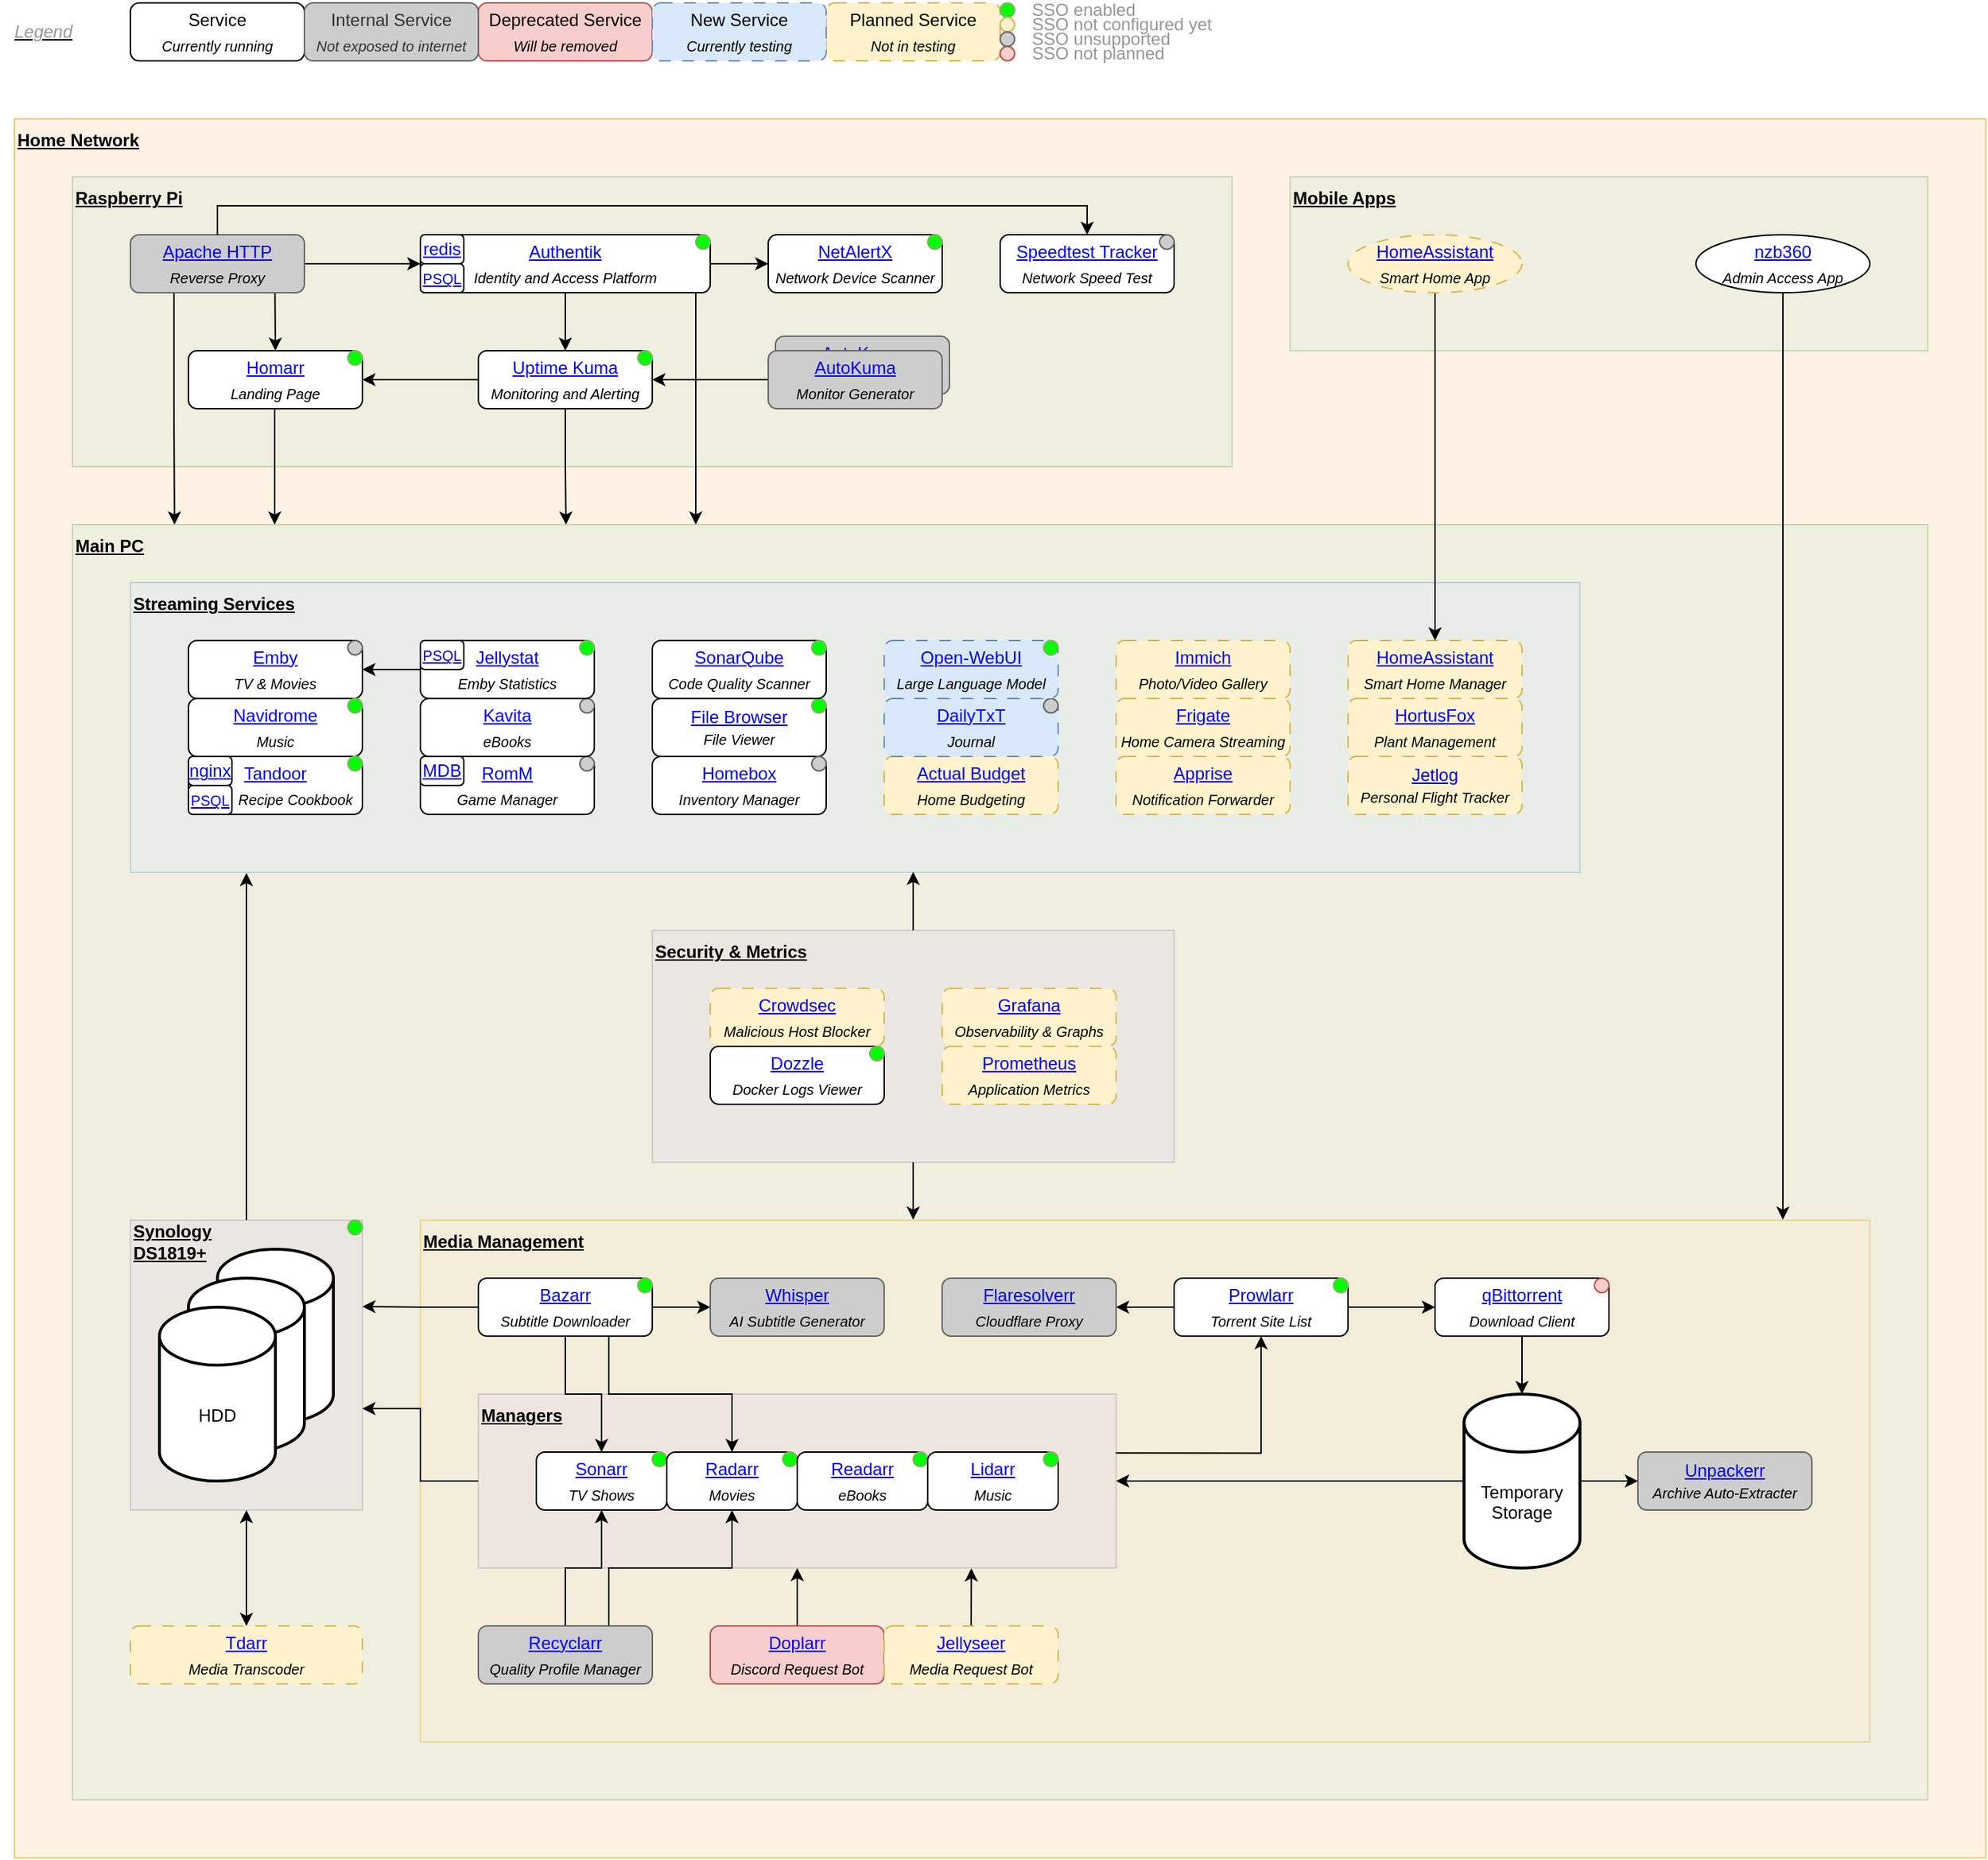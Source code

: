 <mxfile version="24.7.5">
  <diagram name="Page-1" id="pc7IyndSCSYQQamvQ25E">
    <mxGraphModel dx="1687" dy="878" grid="1" gridSize="10" guides="1" tooltips="1" connect="1" arrows="1" fold="1" page="1" pageScale="1" pageWidth="1169" pageHeight="827" math="0" shadow="0">
      <root>
        <mxCell id="0" />
        <mxCell id="1" parent="0" />
        <mxCell id="ByP5D_G1rsHgrG0Wdw6j-28" value="" style="rounded=0;whiteSpace=wrap;html=1;fillColor=#ffe6cc;strokeColor=#d79b00;opacity=50;" parent="1" vertex="1">
          <mxGeometry x="40" y="120" width="1360" height="1200" as="geometry" />
        </mxCell>
        <mxCell id="6X1RMtc413aK-zR1KFE_-30" value="" style="rounded=0;whiteSpace=wrap;html=1;fillColor=#d5e8d4;strokeColor=#82b366;opacity=40;" parent="1" vertex="1">
          <mxGeometry x="80" y="400" width="1280" height="880" as="geometry" />
        </mxCell>
        <mxCell id="nFLrENYFJLQG_o7xyKyQ-1" value="" style="rounded=0;whiteSpace=wrap;html=1;fillColor=#dae8fc;strokeColor=#6c8ebf;fillStyle=auto;gradientColor=none;opacity=30;glass=0;" parent="1" vertex="1">
          <mxGeometry x="120" y="440" width="1000" height="200" as="geometry" />
        </mxCell>
        <mxCell id="6X1RMtc413aK-zR1KFE_-32" value="" style="rounded=0;whiteSpace=wrap;html=1;fillColor=#ffe6cc;strokeColor=#d79b00;opacity=30;" parent="1" vertex="1">
          <mxGeometry x="320" y="880" width="1000" height="360" as="geometry" />
        </mxCell>
        <mxCell id="dgM-4BmzPYSXpo5_9bCQ-5" value="" style="rounded=0;whiteSpace=wrap;html=1;opacity=40;fillColor=#d5e8d4;strokeColor=#82b366;" parent="1" vertex="1">
          <mxGeometry x="920" y="160" width="440" height="120" as="geometry" />
        </mxCell>
        <mxCell id="ByP5D_G1rsHgrG0Wdw6j-15" value="" style="rounded=0;whiteSpace=wrap;html=1;opacity=40;fillColor=#d5e8d4;strokeColor=#82b366;" parent="1" vertex="1">
          <mxGeometry x="80" y="160" width="800" height="200" as="geometry" />
        </mxCell>
        <mxCell id="Tl25KXTgNwVIgyIWhWGG-37" style="edgeStyle=orthogonalEdgeStyle;rounded=0;orthogonalLoop=1;jettySize=auto;html=1;exitX=0.999;exitY=0.339;exitDx=0;exitDy=0;entryX=0.5;entryY=1;entryDx=0;entryDy=0;exitPerimeter=0;" parent="1" source="oyaQrTRKLkGkAWCvTF3D-5" target="nFLrENYFJLQG_o7xyKyQ-12" edge="1">
          <mxGeometry relative="1" as="geometry">
            <Array as="points">
              <mxPoint x="900" y="1041" />
            </Array>
          </mxGeometry>
        </mxCell>
        <mxCell id="Tl25KXTgNwVIgyIWhWGG-45" style="edgeStyle=orthogonalEdgeStyle;rounded=0;orthogonalLoop=1;jettySize=auto;html=1;exitX=0;exitY=0.5;exitDx=0;exitDy=0;entryX=1;entryY=0.65;entryDx=0;entryDy=0;entryPerimeter=0;" parent="1" source="oyaQrTRKLkGkAWCvTF3D-5" target="oyaQrTRKLkGkAWCvTF3D-21" edge="1">
          <mxGeometry relative="1" as="geometry" />
        </mxCell>
        <mxCell id="oyaQrTRKLkGkAWCvTF3D-5" value="" style="rounded=0;whiteSpace=wrap;html=1;fillColor=#e1d5e7;strokeColor=#9673a6;opacity=30;" parent="1" vertex="1">
          <mxGeometry x="360" y="1000" width="440" height="120" as="geometry" />
        </mxCell>
        <mxCell id="nFLrENYFJLQG_o7xyKyQ-4" value="&lt;u&gt;&lt;b&gt;Streaming Services&lt;/b&gt;&lt;/u&gt;" style="text;html=1;strokeColor=none;fillColor=none;align=left;verticalAlign=middle;whiteSpace=wrap;rounded=0;" parent="1" vertex="1">
          <mxGeometry x="120" y="440" width="120" height="30" as="geometry" />
        </mxCell>
        <mxCell id="Tl25KXTgNwVIgyIWhWGG-32" style="edgeStyle=orthogonalEdgeStyle;rounded=0;orthogonalLoop=1;jettySize=auto;html=1;exitX=1;exitY=0.5;exitDx=0;exitDy=0;entryX=0;entryY=0.5;entryDx=0;entryDy=0;" parent="1" source="nFLrENYFJLQG_o7xyKyQ-11" target="nFLrENYFJLQG_o7xyKyQ-13" edge="1">
          <mxGeometry relative="1" as="geometry" />
        </mxCell>
        <mxCell id="Tl25KXTgNwVIgyIWhWGG-33" style="edgeStyle=orthogonalEdgeStyle;rounded=0;orthogonalLoop=1;jettySize=auto;html=1;exitX=0.75;exitY=1;exitDx=0;exitDy=0;" parent="1" source="nFLrENYFJLQG_o7xyKyQ-11" target="nFLrENYFJLQG_o7xyKyQ-8" edge="1">
          <mxGeometry relative="1" as="geometry" />
        </mxCell>
        <mxCell id="Tl25KXTgNwVIgyIWhWGG-34" style="edgeStyle=orthogonalEdgeStyle;rounded=0;orthogonalLoop=1;jettySize=auto;html=1;exitX=0.5;exitY=1;exitDx=0;exitDy=0;entryX=0.5;entryY=0;entryDx=0;entryDy=0;" parent="1" source="nFLrENYFJLQG_o7xyKyQ-11" target="nFLrENYFJLQG_o7xyKyQ-7" edge="1">
          <mxGeometry relative="1" as="geometry" />
        </mxCell>
        <mxCell id="oyaQrTRKLkGkAWCvTF3D-35" style="edgeStyle=orthogonalEdgeStyle;rounded=0;orthogonalLoop=1;jettySize=auto;html=1;exitX=0;exitY=0.5;exitDx=0;exitDy=0;entryX=1;entryY=0.5;entryDx=0;entryDy=0;" parent="1" source="nFLrENYFJLQG_o7xyKyQ-12" target="oyaQrTRKLkGkAWCvTF3D-34" edge="1">
          <mxGeometry relative="1" as="geometry" />
        </mxCell>
        <mxCell id="nFLrENYFJLQG_o7xyKyQ-13" value="&lt;a href=&quot;https://github.com/ahmetoner/whisper-asr-webservice&quot;&gt;Whisper&lt;/a&gt;&lt;br&gt;&lt;i&gt;&lt;sub&gt;AI Subtitle Generator&lt;/sub&gt;&lt;/i&gt;" style="rounded=1;whiteSpace=wrap;html=1;fillColor=#cdcdcd;strokeColor=#666666;" parent="1" vertex="1">
          <mxGeometry x="520" y="920" width="120" height="40" as="geometry" />
        </mxCell>
        <mxCell id="6X1RMtc413aK-zR1KFE_-15" value="" style="endArrow=classic;html=1;rounded=0;exitX=1;exitY=0.5;exitDx=0;exitDy=0;entryX=0;entryY=0.5;entryDx=0;entryDy=0;" parent="1" source="nFLrENYFJLQG_o7xyKyQ-12" target="nFLrENYFJLQG_o7xyKyQ-14" edge="1">
          <mxGeometry width="50" height="50" relative="1" as="geometry">
            <mxPoint x="850" y="1070" as="sourcePoint" />
            <mxPoint x="840" y="940" as="targetPoint" />
          </mxGeometry>
        </mxCell>
        <mxCell id="6X1RMtc413aK-zR1KFE_-31" value="Main PC" style="text;html=1;strokeColor=none;fillColor=none;align=left;verticalAlign=middle;whiteSpace=wrap;rounded=0;fontStyle=5" parent="1" vertex="1">
          <mxGeometry x="80" y="400" width="60" height="30" as="geometry" />
        </mxCell>
        <mxCell id="6X1RMtc413aK-zR1KFE_-33" value="Media Management" style="text;html=1;strokeColor=none;fillColor=none;align=left;verticalAlign=middle;whiteSpace=wrap;rounded=0;fontStyle=5" parent="1" vertex="1">
          <mxGeometry x="320" y="880" width="130" height="30" as="geometry" />
        </mxCell>
        <mxCell id="oyaQrTRKLkGkAWCvTF3D-2" value="" style="endArrow=classic;html=1;rounded=0;exitX=0.5;exitY=1;exitDx=0;exitDy=0;entryX=0.5;entryY=0;entryDx=0;entryDy=0;entryPerimeter=0;" parent="1" source="nFLrENYFJLQG_o7xyKyQ-14" target="yPYZG5OUBgQut-3pFmvg-13" edge="1">
          <mxGeometry width="50" height="50" relative="1" as="geometry">
            <mxPoint x="900" y="1290" as="sourcePoint" />
            <mxPoint x="1037.5" y="1000" as="targetPoint" />
          </mxGeometry>
        </mxCell>
        <mxCell id="oyaQrTRKLkGkAWCvTF3D-34" value="&lt;a href=&quot;https://github.com/aeonlucid/flaresolverr&quot;&gt;Flaresolverr&lt;/a&gt;&lt;br&gt;&lt;i&gt;&lt;sub&gt;Cloudflare Proxy&lt;/sub&gt;&lt;/i&gt;" style="rounded=1;whiteSpace=wrap;html=1;fillColor=#cdcdcd;strokeColor=#666666;" parent="1" vertex="1">
          <mxGeometry x="680" y="920" width="120" height="40" as="geometry" />
        </mxCell>
        <mxCell id="ByP5D_G1rsHgrG0Wdw6j-4" value="&lt;a href=&quot;https://play.google.com/store/apps/details?id=com.kevinforeman.nzb360&quot;&gt;nzb360&lt;/a&gt;&lt;br&gt;&lt;i&gt;&lt;sub&gt;Admin Access App&lt;/sub&gt;&lt;/i&gt;" style="ellipse;whiteSpace=wrap;html=1;" parent="1" vertex="1">
          <mxGeometry x="1200" y="200" width="120" height="40" as="geometry" />
        </mxCell>
        <mxCell id="ByP5D_G1rsHgrG0Wdw6j-7" value="&lt;a href=&quot;https://github.com/home-assistant&quot;&gt;HomeAssistant&lt;/a&gt;&lt;br&gt;&lt;i&gt;&lt;sub&gt;Smart Home Manager&lt;/sub&gt;&lt;/i&gt;" style="rounded=1;whiteSpace=wrap;html=1;dashed=1;dashPattern=8 8;fillColor=#fff2cc;strokeColor=#d6b656;" parent="1" vertex="1">
          <mxGeometry x="960" y="480" width="120" height="40" as="geometry" />
        </mxCell>
        <mxCell id="ByP5D_G1rsHgrG0Wdw6j-16" value="Raspberry Pi" style="text;html=1;strokeColor=none;fillColor=none;align=left;verticalAlign=middle;whiteSpace=wrap;rounded=0;fontStyle=5" parent="1" vertex="1">
          <mxGeometry x="80" y="160" width="90" height="30" as="geometry" />
        </mxCell>
        <mxCell id="m3TOI7ntmCoXaSSpGHYj-6" style="edgeStyle=orthogonalEdgeStyle;rounded=0;orthogonalLoop=1;jettySize=auto;html=1;exitX=1;exitY=0.5;exitDx=0;exitDy=0;entryX=0;entryY=0.5;entryDx=0;entryDy=0;" parent="1" source="ByP5D_G1rsHgrG0Wdw6j-18" target="E4U7jJgjo-yncmPXJe4U-10" edge="1">
          <mxGeometry relative="1" as="geometry" />
        </mxCell>
        <mxCell id="m3TOI7ntmCoXaSSpGHYj-15" style="edgeStyle=orthogonalEdgeStyle;rounded=0;orthogonalLoop=1;jettySize=auto;html=1;exitX=0.831;exitY=0.975;exitDx=0;exitDy=0;entryX=0.5;entryY=0;entryDx=0;entryDy=0;exitPerimeter=0;" parent="1" source="ByP5D_G1rsHgrG0Wdw6j-18" target="MZvt10MQMLPbu3KIxgem-8" edge="1">
          <mxGeometry relative="1" as="geometry">
            <Array as="points">
              <mxPoint x="220" y="240" />
            </Array>
          </mxGeometry>
        </mxCell>
        <mxCell id="ByP5D_G1rsHgrG0Wdw6j-29" value="&lt;b&gt;&lt;u&gt;Home Network&lt;/u&gt;&lt;/b&gt;" style="text;html=1;strokeColor=none;fillColor=none;align=left;verticalAlign=middle;whiteSpace=wrap;rounded=0;" parent="1" vertex="1">
          <mxGeometry x="40" y="120" width="90" height="30" as="geometry" />
        </mxCell>
        <mxCell id="ByP5D_G1rsHgrG0Wdw6j-34" value="&lt;a href=&quot;https://github.com/imagegenius/docker-immich&quot;&gt;Immich&lt;/a&gt;&lt;br&gt;&lt;sub&gt;&lt;i&gt;Photo/Video Gallery&lt;/i&gt;&lt;/sub&gt;" style="rounded=1;whiteSpace=wrap;html=1;dashed=1;dashPattern=8 8;fillColor=#fff2cc;strokeColor=#d6b656;" parent="1" vertex="1">
          <mxGeometry x="800" y="480" width="120" height="40" as="geometry" />
        </mxCell>
        <mxCell id="Tl25KXTgNwVIgyIWhWGG-35" style="edgeStyle=orthogonalEdgeStyle;rounded=0;orthogonalLoop=1;jettySize=auto;html=1;exitX=0.5;exitY=0;exitDx=0;exitDy=0;" parent="1" source="ByP5D_G1rsHgrG0Wdw6j-36" target="nFLrENYFJLQG_o7xyKyQ-7" edge="1">
          <mxGeometry relative="1" as="geometry" />
        </mxCell>
        <mxCell id="Tl25KXTgNwVIgyIWhWGG-36" style="edgeStyle=orthogonalEdgeStyle;rounded=0;orthogonalLoop=1;jettySize=auto;html=1;exitX=0.75;exitY=0;exitDx=0;exitDy=0;entryX=0.5;entryY=1;entryDx=0;entryDy=0;" parent="1" source="ByP5D_G1rsHgrG0Wdw6j-36" target="nFLrENYFJLQG_o7xyKyQ-8" edge="1">
          <mxGeometry relative="1" as="geometry" />
        </mxCell>
        <mxCell id="ByP5D_G1rsHgrG0Wdw6j-36" value="&lt;a href=&quot;https://github.com/recyclarr/recyclarr&quot;&gt;Recyclarr&lt;/a&gt;&lt;br&gt;&lt;i&gt;&lt;sub&gt;Quality Profile Manager&lt;/sub&gt;&lt;/i&gt;" style="rounded=1;whiteSpace=wrap;html=1;fillColor=#cdcdcd;strokeColor=#666666;" parent="1" vertex="1">
          <mxGeometry x="360" y="1160" width="120" height="40" as="geometry" />
        </mxCell>
        <mxCell id="ByP5D_G1rsHgrG0Wdw6j-39" value="&lt;a href=&quot;https://github.com/Unpackerr/unpackerr&quot;&gt;Unpackerr&lt;/a&gt;&lt;br&gt;&lt;span style=&quot;font-size: 10px;&quot;&gt;&lt;i&gt;Archive Auto-Extracter&lt;/i&gt;&lt;/span&gt;" style="rounded=1;whiteSpace=wrap;html=1;fillColor=#cdcdcd;strokeColor=#666666;" parent="1" vertex="1">
          <mxGeometry x="1160" y="1040" width="120" height="40" as="geometry" />
        </mxCell>
        <mxCell id="Tl25KXTgNwVIgyIWhWGG-4" value="" style="rounded=0;whiteSpace=wrap;html=1;fillColor=#e1d5e7;strokeColor=#9673a6;opacity=30;" parent="1" vertex="1">
          <mxGeometry x="480" y="680" width="360" height="160" as="geometry" />
        </mxCell>
        <mxCell id="beeUFlDvooX-L1BY4JcO-8" value="Service&lt;br&gt;&lt;i&gt;&lt;sub&gt;Currently running&lt;/sub&gt;&lt;/i&gt;" style="rounded=1;whiteSpace=wrap;html=1;" parent="1" vertex="1">
          <mxGeometry x="120" y="40" width="120" height="40" as="geometry" />
        </mxCell>
        <mxCell id="beeUFlDvooX-L1BY4JcO-9" value="Deprecated Service&lt;br&gt;&lt;i&gt;&lt;sub&gt;Will be removed&lt;br&gt;&lt;/sub&gt;&lt;/i&gt;" style="rounded=1;whiteSpace=wrap;html=1;fillColor=#f8cecc;strokeColor=#b85450;" parent="1" vertex="1">
          <mxGeometry x="360" y="40" width="120" height="40" as="geometry" />
        </mxCell>
        <mxCell id="beeUFlDvooX-L1BY4JcO-10" value="Planned Service&lt;br&gt;&lt;i&gt;&lt;sub&gt;Not in testing&lt;/sub&gt;&lt;/i&gt;" style="rounded=1;whiteSpace=wrap;html=1;dashed=1;dashPattern=8 8;fillColor=#fff2cc;strokeColor=#d6b656;" parent="1" vertex="1">
          <mxGeometry x="600" y="40" width="120" height="40" as="geometry" />
        </mxCell>
        <mxCell id="beeUFlDvooX-L1BY4JcO-11" value="New Service&lt;br&gt;&lt;sub&gt;&lt;i&gt;Currently testing&lt;/i&gt;&lt;/sub&gt;" style="rounded=1;whiteSpace=wrap;html=1;dashed=1;dashPattern=8 8;fillColor=#dae8fc;strokeColor=#6c8ebf;" parent="1" vertex="1">
          <mxGeometry x="480" y="40" width="120" height="40" as="geometry" />
        </mxCell>
        <mxCell id="FYdWkUBb8k9048htAl1_-2" style="edgeStyle=orthogonalEdgeStyle;rounded=0;orthogonalLoop=1;jettySize=auto;html=1;entryX=1;entryY=0.5;entryDx=0;entryDy=0;" parent="1" source="Tl25KXTgNwVIgyIWhWGG-1" target="MZvt10MQMLPbu3KIxgem-8" edge="1">
          <mxGeometry relative="1" as="geometry" />
        </mxCell>
        <mxCell id="Tl25KXTgNwVIgyIWhWGG-5" value="&lt;b&gt;&lt;u&gt;Security &amp;amp; Metrics&lt;/u&gt;&lt;/b&gt;" style="text;html=1;strokeColor=none;fillColor=none;align=left;verticalAlign=middle;whiteSpace=wrap;rounded=0;" parent="1" vertex="1">
          <mxGeometry x="480" y="680" width="140" height="30" as="geometry" />
        </mxCell>
        <mxCell id="Tl25KXTgNwVIgyIWhWGG-8" value="&lt;a href=&quot;https://github.com/ZoneMinder&quot;&gt;Frigate&lt;/a&gt;&lt;br&gt;&lt;i&gt;&lt;sub&gt;Home Camera Streaming&lt;/sub&gt;&lt;/i&gt;" style="rounded=1;whiteSpace=wrap;html=1;dashed=1;dashPattern=8 8;fillColor=#fff2cc;strokeColor=#d6b656;" parent="1" vertex="1">
          <mxGeometry x="800" y="520" width="120" height="40" as="geometry" />
        </mxCell>
        <mxCell id="Tl25KXTgNwVIgyIWhWGG-40" style="edgeStyle=orthogonalEdgeStyle;rounded=0;orthogonalLoop=1;jettySize=auto;html=1;exitX=0.5;exitY=0;exitDx=0;exitDy=0;entryX=0.5;entryY=1;entryDx=0;entryDy=0;" parent="1" source="Tl25KXTgNwVIgyIWhWGG-10" target="oyaQrTRKLkGkAWCvTF3D-5" edge="1">
          <mxGeometry relative="1" as="geometry" />
        </mxCell>
        <mxCell id="Tl25KXTgNwVIgyIWhWGG-10" value="&lt;a href=&quot;https://github.com/kiranshila/Doplarr&quot;&gt;Doplarr&lt;/a&gt;&lt;br&gt;&lt;i&gt;&lt;sub&gt;Discord Request Bot&lt;br&gt;&lt;/sub&gt;&lt;/i&gt;" style="rounded=1;whiteSpace=wrap;html=1;fillColor=#f8cecc;strokeColor=#b85450;" parent="1" vertex="1">
          <mxGeometry x="520" y="1160" width="120" height="40" as="geometry" />
        </mxCell>
        <mxCell id="Tl25KXTgNwVIgyIWhWGG-11" value="&lt;a href=&quot;https://github.com/crowdsecurity/crowdsec&quot;&gt;Crowdsec&lt;/a&gt;&lt;br&gt;&lt;i&gt;&lt;sub&gt;Malicious Host Blocker&lt;/sub&gt;&lt;/i&gt;" style="rounded=1;whiteSpace=wrap;html=1;dashed=1;dashPattern=8 8;fillColor=#fff2cc;strokeColor=#d6b656;" parent="1" vertex="1">
          <mxGeometry x="520" y="720" width="120" height="40" as="geometry" />
        </mxCell>
        <mxCell id="Tl25KXTgNwVIgyIWhWGG-13" style="edgeStyle=orthogonalEdgeStyle;rounded=0;orthogonalLoop=1;jettySize=auto;html=1;exitX=0.5;exitY=0;exitDx=0;exitDy=0;entryX=0.54;entryY=0.998;entryDx=0;entryDy=0;entryPerimeter=0;" parent="1" source="Tl25KXTgNwVIgyIWhWGG-4" target="nFLrENYFJLQG_o7xyKyQ-1" edge="1">
          <mxGeometry relative="1" as="geometry" />
        </mxCell>
        <mxCell id="Tl25KXTgNwVIgyIWhWGG-15" style="edgeStyle=orthogonalEdgeStyle;rounded=0;orthogonalLoop=1;jettySize=auto;html=1;exitX=0.5;exitY=1;exitDx=0;exitDy=0;entryX=0.34;entryY=-0.001;entryDx=0;entryDy=0;entryPerimeter=0;" parent="1" source="Tl25KXTgNwVIgyIWhWGG-4" target="6X1RMtc413aK-zR1KFE_-32" edge="1">
          <mxGeometry relative="1" as="geometry">
            <Array as="points" />
            <mxPoint x="665" y="880" as="targetPoint" />
          </mxGeometry>
        </mxCell>
        <mxCell id="Tl25KXTgNwVIgyIWhWGG-20" value="" style="endArrow=classic;startArrow=classic;html=1;rounded=0;entryX=0;entryY=0.5;entryDx=0;entryDy=0;" parent="1" target="ByP5D_G1rsHgrG0Wdw6j-39" edge="1">
          <mxGeometry width="50" height="50" relative="1" as="geometry">
            <mxPoint x="1080" y="1060" as="sourcePoint" />
            <mxPoint x="1260" y="1210" as="targetPoint" />
          </mxGeometry>
        </mxCell>
        <mxCell id="oyaQrTRKLkGkAWCvTF3D-7" value="Managers" style="text;html=1;strokeColor=none;fillColor=none;align=left;verticalAlign=middle;whiteSpace=wrap;rounded=0;fontStyle=5" parent="1" vertex="1">
          <mxGeometry x="360" y="1000" width="60" height="30" as="geometry" />
        </mxCell>
        <mxCell id="Tl25KXTgNwVIgyIWhWGG-42" style="edgeStyle=orthogonalEdgeStyle;rounded=0;orthogonalLoop=1;jettySize=auto;html=1;exitX=0.5;exitY=0;exitDx=0;exitDy=0;entryX=0.773;entryY=1.002;entryDx=0;entryDy=0;entryPerimeter=0;" parent="1" source="beeUFlDvooX-L1BY4JcO-1" target="oyaQrTRKLkGkAWCvTF3D-5" edge="1">
          <mxGeometry relative="1" as="geometry" />
        </mxCell>
        <mxCell id="Tl25KXTgNwVIgyIWhWGG-43" style="edgeStyle=orthogonalEdgeStyle;rounded=0;orthogonalLoop=1;jettySize=auto;html=1;exitX=0.5;exitY=0;exitDx=0;exitDy=0;entryX=0.08;entryY=1.002;entryDx=0;entryDy=0;entryPerimeter=0;" parent="1" source="oyaQrTRKLkGkAWCvTF3D-21" target="nFLrENYFJLQG_o7xyKyQ-1" edge="1">
          <mxGeometry relative="1" as="geometry">
            <Array as="points" />
          </mxGeometry>
        </mxCell>
        <mxCell id="dgM-4BmzPYSXpo5_9bCQ-6" value="&lt;u&gt;&lt;b&gt;Mobile Apps&lt;/b&gt;&lt;/u&gt;" style="text;html=1;strokeColor=none;fillColor=none;align=left;verticalAlign=middle;whiteSpace=wrap;rounded=0;" parent="1" vertex="1">
          <mxGeometry x="920" y="160" width="120" height="30" as="geometry" />
        </mxCell>
        <mxCell id="dgM-4BmzPYSXpo5_9bCQ-11" style="edgeStyle=orthogonalEdgeStyle;rounded=0;orthogonalLoop=1;jettySize=auto;html=1;exitX=0.5;exitY=1;exitDx=0;exitDy=0;entryX=0.5;entryY=0;entryDx=0;entryDy=0;" parent="1" source="ByP5D_G1rsHgrG0Wdw6j-11" target="ByP5D_G1rsHgrG0Wdw6j-7" edge="1">
          <mxGeometry relative="1" as="geometry">
            <Array as="points">
              <mxPoint x="1020" y="250" />
              <mxPoint x="1020" y="250" />
            </Array>
          </mxGeometry>
        </mxCell>
        <mxCell id="ByP5D_G1rsHgrG0Wdw6j-11" value="&lt;a href=&quot;https://play.google.com/store/apps/details?id=io.homeassistant.companion.android&quot;&gt;HomeAssistant&lt;/a&gt;&lt;br&gt;&lt;i&gt;&lt;sub&gt;Smart Home App&lt;/sub&gt;&lt;/i&gt;" style="ellipse;whiteSpace=wrap;html=1;dashed=1;dashPattern=8 8;fillColor=#fff2cc;strokeColor=#d6b656;" parent="1" vertex="1">
          <mxGeometry x="960" y="200" width="120" height="40" as="geometry" />
        </mxCell>
        <mxCell id="dgM-4BmzPYSXpo5_9bCQ-10" style="edgeStyle=orthogonalEdgeStyle;rounded=0;orthogonalLoop=1;jettySize=auto;html=1;exitX=0.5;exitY=1;exitDx=0;exitDy=0;entryX=0.94;entryY=-0.001;entryDx=0;entryDy=0;entryPerimeter=0;" parent="1" source="ByP5D_G1rsHgrG0Wdw6j-4" target="6X1RMtc413aK-zR1KFE_-32" edge="1">
          <mxGeometry relative="1" as="geometry">
            <mxPoint x="1260" y="840" as="targetPoint" />
            <Array as="points" />
          </mxGeometry>
        </mxCell>
        <mxCell id="dgM-4BmzPYSXpo5_9bCQ-12" value="&lt;a href=&quot;https://github.com/danielbrendel/hortusfox-web&quot;&gt;HortusFox&lt;/a&gt;&lt;br&gt;&lt;i&gt;&lt;sub&gt;Plant Management&lt;/sub&gt;&lt;/i&gt;" style="rounded=1;whiteSpace=wrap;html=1;dashed=1;dashPattern=8 8;fillColor=#fff2cc;strokeColor=#d6b656;" parent="1" vertex="1">
          <mxGeometry x="960" y="520" width="120" height="40" as="geometry" />
        </mxCell>
        <mxCell id="dgM-4BmzPYSXpo5_9bCQ-13" value="&lt;a href=&quot;https://github.com/actualbudget/actual&quot;&gt;Actual Budget&lt;/a&gt;&lt;br&gt;&lt;i&gt;&lt;sub&gt;Home Budgeting&lt;/sub&gt;&lt;/i&gt;" style="rounded=1;whiteSpace=wrap;html=1;dashed=1;dashPattern=8 8;fillColor=#fff2cc;strokeColor=#d6b656;" parent="1" vertex="1">
          <mxGeometry x="640" y="560" width="120" height="40" as="geometry" />
        </mxCell>
        <mxCell id="HlaznDHf1Y8uNSB78Uza-1" value="&lt;a href=&quot;https://github.com/grafana/grafana&quot;&gt;Grafana&lt;/a&gt;&lt;br&gt;&lt;i&gt;&lt;sub&gt;Observability &amp;amp; Graphs&lt;/sub&gt;&lt;/i&gt;" style="rounded=1;whiteSpace=wrap;html=1;dashed=1;dashPattern=8 8;fillColor=#fff2cc;strokeColor=#d6b656;" parent="1" vertex="1">
          <mxGeometry x="680" y="720" width="120" height="40" as="geometry" />
        </mxCell>
        <mxCell id="HlaznDHf1Y8uNSB78Uza-2" value="&lt;a href=&quot;https://github.com/prometheus/prometheus&quot;&gt;Prometheus&lt;/a&gt;&lt;br&gt;&lt;i&gt;&lt;sub&gt;Application Metrics&lt;/sub&gt;&lt;/i&gt;" style="rounded=1;whiteSpace=wrap;html=1;dashed=1;dashPattern=8 8;fillColor=#fff2cc;strokeColor=#d6b656;" parent="1" vertex="1">
          <mxGeometry x="680" y="760" width="120" height="40" as="geometry" />
        </mxCell>
        <mxCell id="m3TOI7ntmCoXaSSpGHYj-10" style="edgeStyle=orthogonalEdgeStyle;rounded=0;orthogonalLoop=1;jettySize=auto;html=1;exitX=0.5;exitY=1;exitDx=0;exitDy=0;entryX=0.5;entryY=0;entryDx=0;entryDy=0;" parent="1" source="E4U7jJgjo-yncmPXJe4U-10" target="Tl25KXTgNwVIgyIWhWGG-1" edge="1">
          <mxGeometry relative="1" as="geometry" />
        </mxCell>
        <mxCell id="FYdWkUBb8k9048htAl1_-4" style="edgeStyle=orthogonalEdgeStyle;rounded=0;orthogonalLoop=1;jettySize=auto;html=1;entryX=0;entryY=0.5;entryDx=0;entryDy=0;" parent="1" source="E4U7jJgjo-yncmPXJe4U-10" target="FYdWkUBb8k9048htAl1_-3" edge="1">
          <mxGeometry relative="1" as="geometry" />
        </mxCell>
        <mxCell id="E4U7jJgjo-yncmPXJe4U-20" value="Internal Service&lt;br&gt;&lt;i&gt;&lt;sub&gt;Not exposed to internet&lt;/sub&gt;&lt;/i&gt;" style="rounded=1;whiteSpace=wrap;html=1;fillColor=#cdcdcd;strokeColor=#666666;fontColor=#333333;" parent="1" vertex="1">
          <mxGeometry x="240" y="40" width="120" height="40" as="geometry" />
        </mxCell>
        <mxCell id="yPYZG5OUBgQut-3pFmvg-14" style="edgeStyle=orthogonalEdgeStyle;rounded=0;orthogonalLoop=1;jettySize=auto;html=1;exitX=0;exitY=0.5;exitDx=0;exitDy=0;exitPerimeter=0;entryX=1;entryY=0.5;entryDx=0;entryDy=0;" parent="1" source="yPYZG5OUBgQut-3pFmvg-13" target="oyaQrTRKLkGkAWCvTF3D-5" edge="1">
          <mxGeometry relative="1" as="geometry" />
        </mxCell>
        <mxCell id="yPYZG5OUBgQut-3pFmvg-13" value="&lt;div&gt;&lt;br&gt;&lt;/div&gt;&lt;div&gt;&lt;br&gt;&lt;/div&gt;Temporary&lt;div&gt;Storage&lt;/div&gt;" style="strokeWidth=2;html=1;shape=mxgraph.flowchart.database;whiteSpace=wrap;" parent="1" vertex="1">
          <mxGeometry x="1040" y="1000" width="80" height="120" as="geometry" />
        </mxCell>
        <mxCell id="NsMB9uYr-3L7iLRaVMri-1" value="" style="ellipse;whiteSpace=wrap;html=1;aspect=fixed;fillColor=#00ff00;strokeColor=#82b366;" parent="1" vertex="1">
          <mxGeometry x="720" y="40" width="10" height="10" as="geometry" />
        </mxCell>
        <mxCell id="NsMB9uYr-3L7iLRaVMri-2" value="" style="ellipse;whiteSpace=wrap;html=1;aspect=fixed;fillColor=#fff2cc;strokeColor=#d6b656;" parent="1" vertex="1">
          <mxGeometry x="720" y="50" width="10" height="10" as="geometry" />
        </mxCell>
        <mxCell id="NsMB9uYr-3L7iLRaVMri-3" value="" style="ellipse;whiteSpace=wrap;html=1;aspect=fixed;fillColor=#f8cecc;strokeColor=#b85450;" parent="1" vertex="1">
          <mxGeometry x="720" y="70" width="10" height="10" as="geometry" />
        </mxCell>
        <mxCell id="NsMB9uYr-3L7iLRaVMri-4" value="" style="ellipse;whiteSpace=wrap;html=1;aspect=fixed;fillColor=#cdcdcd;strokeColor=#666666;fontColor=#333333;" parent="1" vertex="1">
          <mxGeometry x="720" y="60" width="10" height="10" as="geometry" />
        </mxCell>
        <mxCell id="NsMB9uYr-3L7iLRaVMri-5" value="&lt;font color=&quot;#969696&quot;&gt;SSO enabled&lt;/font&gt;" style="text;html=1;align=left;verticalAlign=middle;whiteSpace=wrap;rounded=0;" parent="1" vertex="1">
          <mxGeometry x="740" y="40" width="140" height="10" as="geometry" />
        </mxCell>
        <mxCell id="NsMB9uYr-3L7iLRaVMri-6" value="&lt;font color=&quot;#969696&quot;&gt;SSO not configured yet&lt;/font&gt;" style="text;html=1;align=left;verticalAlign=middle;whiteSpace=wrap;rounded=0;" parent="1" vertex="1">
          <mxGeometry x="740" y="50" width="140" height="10" as="geometry" />
        </mxCell>
        <mxCell id="NsMB9uYr-3L7iLRaVMri-7" value="&lt;font color=&quot;#969696&quot;&gt;SSO unsupported&lt;/font&gt;" style="text;html=1;align=left;verticalAlign=middle;whiteSpace=wrap;rounded=0;" parent="1" vertex="1">
          <mxGeometry x="740" y="60" width="140" height="10" as="geometry" />
        </mxCell>
        <mxCell id="NsMB9uYr-3L7iLRaVMri-8" value="&lt;font color=&quot;#969696&quot;&gt;SSO not planned&lt;/font&gt;" style="text;html=1;align=left;verticalAlign=middle;whiteSpace=wrap;rounded=0;" parent="1" vertex="1">
          <mxGeometry x="740" y="70" width="140" height="10" as="geometry" />
        </mxCell>
        <mxCell id="NsMB9uYr-3L7iLRaVMri-9" value="&lt;i&gt;&lt;u&gt;&lt;font color=&quot;#969696&quot;&gt;Legend&lt;/font&gt;&lt;/u&gt;&lt;/i&gt;" style="text;html=1;align=center;verticalAlign=middle;whiteSpace=wrap;rounded=0;" parent="1" vertex="1">
          <mxGeometry x="30" y="55" width="60" height="10" as="geometry" />
        </mxCell>
        <mxCell id="m3TOI7ntmCoXaSSpGHYj-8" style="edgeStyle=orthogonalEdgeStyle;rounded=0;orthogonalLoop=1;jettySize=auto;html=1;" parent="1" edge="1">
          <mxGeometry relative="1" as="geometry">
            <mxPoint x="510" y="240" as="sourcePoint" />
            <mxPoint x="510" y="400" as="targetPoint" />
            <Array as="points">
              <mxPoint x="510" y="240" />
            </Array>
          </mxGeometry>
        </mxCell>
        <mxCell id="m3TOI7ntmCoXaSSpGHYj-9" style="edgeStyle=orthogonalEdgeStyle;rounded=0;orthogonalLoop=1;jettySize=auto;html=1;exitX=0.25;exitY=1;exitDx=0;exitDy=0;entryX=0.055;entryY=0;entryDx=0;entryDy=0;entryPerimeter=0;" parent="1" source="ByP5D_G1rsHgrG0Wdw6j-18" target="6X1RMtc413aK-zR1KFE_-30" edge="1">
          <mxGeometry relative="1" as="geometry" />
        </mxCell>
        <mxCell id="m3TOI7ntmCoXaSSpGHYj-11" style="edgeStyle=orthogonalEdgeStyle;rounded=0;orthogonalLoop=1;jettySize=auto;html=1;entryX=0.266;entryY=0;entryDx=0;entryDy=0;entryPerimeter=0;" parent="1" source="Tl25KXTgNwVIgyIWhWGG-1" target="6X1RMtc413aK-zR1KFE_-30" edge="1">
          <mxGeometry relative="1" as="geometry" />
        </mxCell>
        <mxCell id="m3TOI7ntmCoXaSSpGHYj-14" style="edgeStyle=orthogonalEdgeStyle;rounded=0;orthogonalLoop=1;jettySize=auto;html=1;entryX=0.109;entryY=0;entryDx=0;entryDy=0;entryPerimeter=0;" parent="1" source="MZvt10MQMLPbu3KIxgem-8" target="6X1RMtc413aK-zR1KFE_-30" edge="1">
          <mxGeometry relative="1" as="geometry">
            <Array as="points">
              <mxPoint x="220" y="400" />
            </Array>
          </mxGeometry>
        </mxCell>
        <mxCell id="n2UcIOqW1sy_Vd4esa-b-6" value="&lt;a href=&quot;https://github.com/caronc/apprise&quot;&gt;Apprise&lt;/a&gt;&lt;br&gt;&lt;sub&gt;&lt;i&gt;Notification Forwarder&lt;/i&gt;&lt;/sub&gt;" style="rounded=1;whiteSpace=wrap;html=1;dashed=1;dashPattern=8 8;fillColor=#fff2cc;strokeColor=#d6b656;" parent="1" vertex="1">
          <mxGeometry x="800" y="560" width="120" height="40" as="geometry" />
        </mxCell>
        <mxCell id="ROIVXRoGKlTalxw2WbaJ-17" value="&lt;a href=&quot;https://github.com/BigBoot/AutoKuma/&quot;&gt;AutoKuma&lt;/a&gt;&lt;br&gt;&lt;i&gt;&lt;sub&gt;Monitor Generator&lt;/sub&gt;&lt;/i&gt;" style="rounded=1;whiteSpace=wrap;html=1;fillColor=#cdcdcd;strokeColor=#666666;" parent="1" vertex="1">
          <mxGeometry x="565" y="270" width="120" height="40" as="geometry" />
        </mxCell>
        <mxCell id="ROIVXRoGKlTalxw2WbaJ-3" style="edgeStyle=orthogonalEdgeStyle;rounded=0;orthogonalLoop=1;jettySize=auto;html=1;exitX=0;exitY=0.5;exitDx=0;exitDy=0;entryX=1;entryY=0.5;entryDx=0;entryDy=0;" parent="1" source="ROIVXRoGKlTalxw2WbaJ-1" target="Tl25KXTgNwVIgyIWhWGG-1" edge="1">
          <mxGeometry relative="1" as="geometry" />
        </mxCell>
        <mxCell id="ROIVXRoGKlTalxw2WbaJ-1" value="&lt;a href=&quot;https://github.com/BigBoot/AutoKuma/&quot;&gt;AutoKuma&lt;/a&gt;&lt;br&gt;&lt;i&gt;&lt;sub&gt;Monitor Generator&lt;/sub&gt;&lt;/i&gt;" style="rounded=1;whiteSpace=wrap;html=1;fillColor=#cdcdcd;strokeColor=#666666;" parent="1" vertex="1">
          <mxGeometry x="560" y="280" width="120" height="40" as="geometry" />
        </mxCell>
        <mxCell id="ROIVXRoGKlTalxw2WbaJ-6" style="edgeStyle=orthogonalEdgeStyle;rounded=0;orthogonalLoop=1;jettySize=auto;html=1;exitX=0;exitY=0.5;exitDx=0;exitDy=0;entryX=1;entryY=0.5;entryDx=0;entryDy=0;" parent="1" source="ROIVXRoGKlTalxw2WbaJ-5" target="0rjydeuM3OXjqDoLz8A_-4" edge="1">
          <mxGeometry relative="1" as="geometry" />
        </mxCell>
        <mxCell id="ROIVXRoGKlTalxw2WbaJ-13" style="edgeStyle=orthogonalEdgeStyle;rounded=0;orthogonalLoop=1;jettySize=auto;html=1;entryX=1;entryY=0.298;entryDx=0;entryDy=0;entryPerimeter=0;" parent="1" source="nFLrENYFJLQG_o7xyKyQ-11" target="oyaQrTRKLkGkAWCvTF3D-21" edge="1">
          <mxGeometry relative="1" as="geometry" />
        </mxCell>
        <mxCell id="ROIVXRoGKlTalxw2WbaJ-15" style="edgeStyle=orthogonalEdgeStyle;rounded=0;orthogonalLoop=1;jettySize=auto;html=1;entryX=0.5;entryY=1;entryDx=0;entryDy=0;endArrow=classic;endFill=1;startArrow=classic;startFill=1;" parent="1" source="ROIVXRoGKlTalxw2WbaJ-14" target="oyaQrTRKLkGkAWCvTF3D-21" edge="1">
          <mxGeometry relative="1" as="geometry" />
        </mxCell>
        <mxCell id="ROIVXRoGKlTalxw2WbaJ-14" value="&lt;a href=&quot;https://github.com/HaveAGitGat/Tdarr&quot;&gt;Tdarr&lt;/a&gt;&lt;br&gt;&lt;i&gt;&lt;sub&gt;Media Transcoder&lt;/sub&gt;&lt;/i&gt;" style="rounded=1;whiteSpace=wrap;html=1;dashed=1;dashPattern=8 8;fillColor=#fff2cc;strokeColor=#d6b656;fillStyle=solid;" parent="1" vertex="1">
          <mxGeometry x="120" y="1160" width="160" height="40" as="geometry" />
        </mxCell>
        <mxCell id="ROIVXRoGKlTalxw2WbaJ-18" value="" style="group" parent="1" vertex="1" connectable="0">
          <mxGeometry x="120" y="200" width="120" height="40" as="geometry" />
        </mxCell>
        <mxCell id="ByP5D_G1rsHgrG0Wdw6j-18" value="&lt;a href=&quot;https://github.com/apache/httpd&quot;&gt;Apache HTTP&lt;/a&gt;&lt;br&gt;&lt;i&gt;&lt;sub&gt;Reverse Proxy&lt;/sub&gt;&lt;/i&gt;" style="rounded=1;whiteSpace=wrap;html=1;fillColor=#cdcdcd;strokeColor=#666666;" parent="ROIVXRoGKlTalxw2WbaJ-18" vertex="1">
          <mxGeometry width="120" height="40" as="geometry" />
        </mxCell>
        <mxCell id="ROIVXRoGKlTalxw2WbaJ-19" value="" style="group" parent="1" vertex="1" connectable="0">
          <mxGeometry x="320" y="200" width="200" height="40" as="geometry" />
        </mxCell>
        <mxCell id="r-umOOk1T-VE_y2GGeU2-6" value="" style="group" parent="ROIVXRoGKlTalxw2WbaJ-19" vertex="1" connectable="0">
          <mxGeometry width="200" height="40" as="geometry" />
        </mxCell>
        <mxCell id="E4U7jJgjo-yncmPXJe4U-10" value="&lt;a href=&quot;https://github.com/goauthentik/authentik&quot;&gt;Authentik&lt;/a&gt;&lt;br&gt;&lt;i&gt;&lt;sub&gt;Identity and Access Platform&lt;/sub&gt;&lt;/i&gt;" style="rounded=1;whiteSpace=wrap;html=1;" parent="r-umOOk1T-VE_y2GGeU2-6" vertex="1">
          <mxGeometry width="200" height="40" as="geometry" />
        </mxCell>
        <mxCell id="yPYZG5OUBgQut-3pFmvg-15" value="&lt;a href=&quot;https://github.com/redis/redis&quot;&gt;redis&lt;/a&gt;" style="rounded=1;whiteSpace=wrap;html=1;" parent="r-umOOk1T-VE_y2GGeU2-6" vertex="1">
          <mxGeometry width="30" height="20" as="geometry" />
        </mxCell>
        <mxCell id="yPYZG5OUBgQut-3pFmvg-16" value="&lt;font style=&quot;font-size: 10px;&quot;&gt;&lt;a href=&quot;https://github.com/postgres/postgres&quot;&gt;PSQL&lt;/a&gt;&lt;/font&gt;" style="rounded=1;whiteSpace=wrap;html=1;" parent="r-umOOk1T-VE_y2GGeU2-6" vertex="1">
          <mxGeometry y="20" width="30" height="20" as="geometry" />
        </mxCell>
        <mxCell id="pwle_bDWcqyoQ-6LPp2l-1" value="" style="ellipse;whiteSpace=wrap;html=1;aspect=fixed;fillColor=#00ff00;strokeColor=#82b366;" parent="r-umOOk1T-VE_y2GGeU2-6" vertex="1">
          <mxGeometry x="190" width="10" height="10" as="geometry" />
        </mxCell>
        <mxCell id="ROIVXRoGKlTalxw2WbaJ-20" value="" style="group" parent="1" vertex="1" connectable="0">
          <mxGeometry x="360" y="280" width="120" height="40" as="geometry" />
        </mxCell>
        <mxCell id="Tl25KXTgNwVIgyIWhWGG-1" value="&lt;a href=&quot;https://github.com/louislam/uptime-kuma&quot;&gt;Uptime Kuma&lt;/a&gt;&lt;br&gt;&lt;i&gt;&lt;sub&gt;Monitoring and Alerting&lt;/sub&gt;&lt;/i&gt;" style="rounded=1;whiteSpace=wrap;html=1;" parent="ROIVXRoGKlTalxw2WbaJ-20" vertex="1">
          <mxGeometry width="120" height="40" as="geometry" />
        </mxCell>
        <mxCell id="gErYVcJsU2c04pcpEg-A-18" value="" style="ellipse;whiteSpace=wrap;html=1;aspect=fixed;fillColor=#00ff00;strokeColor=#82b366;" parent="ROIVXRoGKlTalxw2WbaJ-20" vertex="1">
          <mxGeometry x="110" width="10" height="10" as="geometry" />
        </mxCell>
        <mxCell id="ROIVXRoGKlTalxw2WbaJ-21" value="" style="group;strokeColor=none;" parent="1" vertex="1" connectable="0">
          <mxGeometry x="160" y="280" width="120" height="40" as="geometry" />
        </mxCell>
        <mxCell id="r-umOOk1T-VE_y2GGeU2-5" value="" style="group" parent="ROIVXRoGKlTalxw2WbaJ-21" vertex="1" connectable="0">
          <mxGeometry width="120" height="40" as="geometry" />
        </mxCell>
        <mxCell id="MZvt10MQMLPbu3KIxgem-8" value="&lt;a href=&quot;https://github.com/ajnart/homarr&quot;&gt;Homarr&lt;/a&gt;&lt;br&gt;&lt;i&gt;&lt;sub&gt;Landing Page&lt;/sub&gt;&lt;/i&gt;" style="rounded=1;whiteSpace=wrap;html=1;" parent="r-umOOk1T-VE_y2GGeU2-5" vertex="1">
          <mxGeometry width="120" height="40" as="geometry" />
        </mxCell>
        <mxCell id="r-umOOk1T-VE_y2GGeU2-1" value="" style="ellipse;whiteSpace=wrap;html=1;aspect=fixed;fillColor=#00ff00;strokeColor=#82b366;" parent="r-umOOk1T-VE_y2GGeU2-5" vertex="1">
          <mxGeometry x="110" width="10" height="10" as="geometry" />
        </mxCell>
        <mxCell id="ROIVXRoGKlTalxw2WbaJ-22" value="" style="group" parent="1" vertex="1" connectable="0">
          <mxGeometry x="560" y="200" width="120" height="40" as="geometry" />
        </mxCell>
        <mxCell id="FYdWkUBb8k9048htAl1_-3" value="&lt;a href=&quot;https://github.com/jokob-sk/NetAlertX&quot;&gt;NetAlertX&lt;/a&gt;&lt;div&gt;&lt;i&gt;&lt;sub&gt;Network Device Scanner&lt;/sub&gt;&lt;/i&gt;&lt;br&gt;&lt;/div&gt;" style="rounded=1;whiteSpace=wrap;html=1;" parent="ROIVXRoGKlTalxw2WbaJ-22" vertex="1">
          <mxGeometry width="120" height="40" as="geometry" />
        </mxCell>
        <mxCell id="FYdWkUBb8k9048htAl1_-5" value="" style="ellipse;whiteSpace=wrap;html=1;aspect=fixed;fillColor=#00ff00;strokeColor=#82b366;" parent="ROIVXRoGKlTalxw2WbaJ-22" vertex="1">
          <mxGeometry x="110" width="10" height="10" as="geometry" />
        </mxCell>
        <mxCell id="ROIVXRoGKlTalxw2WbaJ-23" value="" style="group" parent="1" vertex="1" connectable="0">
          <mxGeometry x="160" y="480" width="120" height="40" as="geometry" />
        </mxCell>
        <mxCell id="0rjydeuM3OXjqDoLz8A_-4" value="&lt;a href=&quot;https://emby.media/&quot;&gt;Emby&lt;/a&gt;&lt;br&gt;&lt;i&gt;&lt;sub&gt;TV &amp;amp; Movies&lt;/sub&gt;&lt;/i&gt;" style="rounded=1;whiteSpace=wrap;html=1;" parent="ROIVXRoGKlTalxw2WbaJ-23" vertex="1">
          <mxGeometry width="120" height="40" as="geometry" />
        </mxCell>
        <mxCell id="gErYVcJsU2c04pcpEg-A-7" value="" style="ellipse;whiteSpace=wrap;html=1;aspect=fixed;fillColor=#cdcdcd;strokeColor=#666666;fontColor=#333333;" parent="ROIVXRoGKlTalxw2WbaJ-23" vertex="1">
          <mxGeometry x="110" width="10" height="10" as="geometry" />
        </mxCell>
        <mxCell id="ROIVXRoGKlTalxw2WbaJ-24" value="" style="group" parent="1" vertex="1" connectable="0">
          <mxGeometry x="160" y="520" width="120" height="40" as="geometry" />
        </mxCell>
        <mxCell id="0rjydeuM3OXjqDoLz8A_-2" value="&lt;a href=&quot;https://github.com/navidrome/navidrome&quot;&gt;Navidrome&lt;/a&gt;&lt;br&gt;&lt;sub&gt;&lt;i&gt;Music&lt;/i&gt;&lt;/sub&gt;" style="rounded=1;whiteSpace=wrap;html=1;" parent="ROIVXRoGKlTalxw2WbaJ-24" vertex="1">
          <mxGeometry width="120" height="40" as="geometry" />
        </mxCell>
        <mxCell id="8BR5hsAV9z4kNd5JWIXa-1" value="" style="ellipse;whiteSpace=wrap;html=1;aspect=fixed;fillColor=#00ff00;strokeColor=#82b366;" parent="ROIVXRoGKlTalxw2WbaJ-24" vertex="1">
          <mxGeometry x="110" width="10" height="10" as="geometry" />
        </mxCell>
        <mxCell id="ROIVXRoGKlTalxw2WbaJ-25" value="" style="group" parent="1" vertex="1" connectable="0">
          <mxGeometry x="160" y="560" width="120" height="40" as="geometry" />
        </mxCell>
        <mxCell id="oyaQrTRKLkGkAWCvTF3D-13" value="&lt;a href=&quot;https://github.com/TandoorRecipes/recipes&quot;&gt;Tandoor&lt;/a&gt;&lt;br&gt;&lt;i&gt;&lt;sub&gt;&amp;nbsp; &amp;nbsp; &amp;nbsp; &amp;nbsp; &amp;nbsp; Recipe Cookbook&lt;/sub&gt;&lt;/i&gt;" style="rounded=1;whiteSpace=wrap;html=1;" parent="ROIVXRoGKlTalxw2WbaJ-25" vertex="1">
          <mxGeometry width="120" height="40" as="geometry" />
        </mxCell>
        <mxCell id="ByP5D_G1rsHgrG0Wdw6j-17" value="&lt;a href=&quot;https://github.com/nginx/nginx&quot;&gt;nginx&lt;/a&gt;" style="rounded=1;whiteSpace=wrap;html=1;" parent="ROIVXRoGKlTalxw2WbaJ-25" vertex="1">
          <mxGeometry width="30" height="20" as="geometry" />
        </mxCell>
        <mxCell id="KxSA5gZsJCGf5EhIG4f--3" value="&lt;font style=&quot;font-size: 10px;&quot;&gt;&lt;a href=&quot;https://github.com/postgres/postgres&quot;&gt;PSQL&lt;/a&gt;&lt;/font&gt;" style="rounded=1;whiteSpace=wrap;html=1;" parent="ROIVXRoGKlTalxw2WbaJ-25" vertex="1">
          <mxGeometry y="20" width="30" height="20" as="geometry" />
        </mxCell>
        <mxCell id="CjAK9aj9z9eyRUDpmc_b-1" value="" style="ellipse;whiteSpace=wrap;html=1;aspect=fixed;fillColor=#00ff00;strokeColor=#82b366;" parent="ROIVXRoGKlTalxw2WbaJ-25" vertex="1">
          <mxGeometry x="110" width="10" height="10" as="geometry" />
        </mxCell>
        <mxCell id="ROIVXRoGKlTalxw2WbaJ-26" value="" style="group" parent="1" vertex="1" connectable="0">
          <mxGeometry x="320" y="560" width="120" height="40" as="geometry" />
        </mxCell>
        <mxCell id="0rjydeuM3OXjqDoLz8A_-5" value="&lt;a href=&quot;https://github.com/zurdi15/romm&quot;&gt;RomM&lt;/a&gt;&lt;br&gt;&lt;sub&gt;&lt;i&gt;Game Manager&lt;/i&gt;&lt;/sub&gt;" style="rounded=1;whiteSpace=wrap;html=1;" parent="ROIVXRoGKlTalxw2WbaJ-26" vertex="1">
          <mxGeometry width="120" height="40" as="geometry" />
        </mxCell>
        <mxCell id="Fif5-x-M6B1vJOmEHzV4-1" value="&lt;a href=&quot;https://github.com/MariaDB/mariadb-docker&quot;&gt;MDB&lt;/a&gt;" style="rounded=1;whiteSpace=wrap;html=1;" parent="ROIVXRoGKlTalxw2WbaJ-26" vertex="1">
          <mxGeometry width="30" height="20" as="geometry" />
        </mxCell>
        <mxCell id="gErYVcJsU2c04pcpEg-A-11" value="" style="ellipse;whiteSpace=wrap;html=1;aspect=fixed;fillColor=#cdcdcd;strokeColor=#666666;fontColor=#333333;" parent="ROIVXRoGKlTalxw2WbaJ-26" vertex="1">
          <mxGeometry x="110" width="10" height="10" as="geometry" />
        </mxCell>
        <mxCell id="ROIVXRoGKlTalxw2WbaJ-27" value="" style="group" parent="1" vertex="1" connectable="0">
          <mxGeometry x="320" y="520" width="120" height="40" as="geometry" />
        </mxCell>
        <mxCell id="0rjydeuM3OXjqDoLz8A_-3" value="&lt;a href=&quot;https://github.com/Kareadita/Kavita&quot;&gt;Kavita&lt;/a&gt;&lt;br&gt;&lt;sub&gt;&lt;i&gt;eBooks&lt;/i&gt;&lt;/sub&gt;" style="rounded=1;whiteSpace=wrap;html=1;" parent="ROIVXRoGKlTalxw2WbaJ-27" vertex="1">
          <mxGeometry width="120" height="40" as="geometry" />
        </mxCell>
        <mxCell id="gErYVcJsU2c04pcpEg-A-9" value="" style="ellipse;whiteSpace=wrap;html=1;aspect=fixed;fillColor=#cdcdcd;strokeColor=#666666;fontColor=#333333;" parent="ROIVXRoGKlTalxw2WbaJ-27" vertex="1">
          <mxGeometry x="110" width="10" height="10" as="geometry" />
        </mxCell>
        <mxCell id="ROIVXRoGKlTalxw2WbaJ-28" value="" style="group" parent="1" vertex="1" connectable="0">
          <mxGeometry x="320" y="480" width="120" height="40" as="geometry" />
        </mxCell>
        <mxCell id="3lPgZFk10soX4WAU6rw9-2" value="" style="group" parent="ROIVXRoGKlTalxw2WbaJ-28" vertex="1" connectable="0">
          <mxGeometry width="120" height="40" as="geometry" />
        </mxCell>
        <mxCell id="ROIVXRoGKlTalxw2WbaJ-5" value="&lt;a href=&quot;https://github.com/CyferShepard/Jellystat&quot;&gt;Jellystat&lt;/a&gt;&lt;br&gt;&lt;sub&gt;&lt;i&gt;Emby Statistics&lt;/i&gt;&lt;/sub&gt;" style="rounded=1;whiteSpace=wrap;html=1;" parent="3lPgZFk10soX4WAU6rw9-2" vertex="1">
          <mxGeometry width="120" height="40" as="geometry" />
        </mxCell>
        <mxCell id="ROIVXRoGKlTalxw2WbaJ-8" value="&lt;font style=&quot;font-size: 10px;&quot;&gt;&lt;a href=&quot;https://github.com/postgres/postgres&quot;&gt;PSQL&lt;/a&gt;&lt;/font&gt;" style="rounded=1;whiteSpace=wrap;html=1;" parent="3lPgZFk10soX4WAU6rw9-2" vertex="1">
          <mxGeometry width="30" height="20" as="geometry" />
        </mxCell>
        <mxCell id="3lPgZFk10soX4WAU6rw9-1" value="" style="ellipse;whiteSpace=wrap;html=1;aspect=fixed;fillColor=#00ff00;strokeColor=#82b366;" parent="3lPgZFk10soX4WAU6rw9-2" vertex="1">
          <mxGeometry x="110" width="10" height="10" as="geometry" />
        </mxCell>
        <mxCell id="ROIVXRoGKlTalxw2WbaJ-29" value="" style="group" parent="1" vertex="1" connectable="0">
          <mxGeometry x="640" y="520" width="120" height="40" as="geometry" />
        </mxCell>
        <mxCell id="L3N2BB-xulvQuJLPhwg5-2" value="&lt;a href=&quot;https://github.com/PhiTux/DailyTxT&quot;&gt;DailyTxT&lt;/a&gt;&lt;br&gt;&lt;sub&gt;&lt;i&gt;Journal&lt;/i&gt;&lt;/sub&gt;" style="rounded=1;whiteSpace=wrap;html=1;dashed=1;dashPattern=8 8;fillColor=#dae8fc;strokeColor=#6c8ebf;" parent="ROIVXRoGKlTalxw2WbaJ-29" vertex="1">
          <mxGeometry width="120" height="40" as="geometry" />
        </mxCell>
        <mxCell id="gErYVcJsU2c04pcpEg-A-22" value="" style="ellipse;whiteSpace=wrap;html=1;aspect=fixed;fillColor=#cdcdcd;strokeColor=#666666;fontColor=#333333;" parent="ROIVXRoGKlTalxw2WbaJ-29" vertex="1">
          <mxGeometry x="110" width="10" height="10" as="geometry" />
        </mxCell>
        <mxCell id="ROIVXRoGKlTalxw2WbaJ-30" value="" style="group" parent="1" vertex="1" connectable="0">
          <mxGeometry x="480" y="520" width="120" height="40" as="geometry" />
        </mxCell>
        <mxCell id="m3TOI7ntmCoXaSSpGHYj-1" value="&lt;a href=&quot;https://github.com/filebrowser/filebrowser&quot;&gt;File Browser&lt;/a&gt;&lt;br&gt;&lt;span style=&quot;font-size: 10px;&quot;&gt;&lt;i&gt;File&amp;nbsp;&lt;/i&gt;&lt;/span&gt;&lt;i style=&quot;font-size: 10px; background-color: initial;&quot;&gt;Viewer&lt;/i&gt;" style="rounded=1;whiteSpace=wrap;html=1;" parent="ROIVXRoGKlTalxw2WbaJ-30" vertex="1">
          <mxGeometry width="120" height="40" as="geometry" />
        </mxCell>
        <mxCell id="m3TOI7ntmCoXaSSpGHYj-2" value="" style="ellipse;whiteSpace=wrap;html=1;aspect=fixed;fillColor=#00ff00;strokeColor=#82b366;" parent="ROIVXRoGKlTalxw2WbaJ-30" vertex="1">
          <mxGeometry x="110" width="10" height="10" as="geometry" />
        </mxCell>
        <mxCell id="ROIVXRoGKlTalxw2WbaJ-31" value="" style="group" parent="1" vertex="1" connectable="0">
          <mxGeometry x="480" y="560" width="120" height="40" as="geometry" />
        </mxCell>
        <mxCell id="oyaQrTRKLkGkAWCvTF3D-14" value="&lt;a href=&quot;https://github.com/hay-kot/homebox&quot;&gt;Homebox&lt;/a&gt;&lt;br&gt;&lt;i&gt;&lt;sub&gt;Inventory Manager&lt;/sub&gt;&lt;/i&gt;" style="rounded=1;whiteSpace=wrap;html=1;" parent="ROIVXRoGKlTalxw2WbaJ-31" vertex="1">
          <mxGeometry width="120" height="40" as="geometry" />
        </mxCell>
        <mxCell id="lqP_p-LIw5tr7ydSI8jG-2" value="" style="ellipse;whiteSpace=wrap;html=1;aspect=fixed;fillColor=#cdcdcd;strokeColor=#666666;fontColor=#333333;" parent="ROIVXRoGKlTalxw2WbaJ-31" vertex="1">
          <mxGeometry x="110" width="10" height="10" as="geometry" />
        </mxCell>
        <mxCell id="ROIVXRoGKlTalxw2WbaJ-32" value="" style="group" parent="1" vertex="1" connectable="0">
          <mxGeometry x="520" y="760" width="120" height="40" as="geometry" />
        </mxCell>
        <mxCell id="beeUFlDvooX-L1BY4JcO-7" value="&lt;a href=&quot;https://github.com/amir20/dozzle&quot;&gt;Dozzle&lt;/a&gt;&lt;br&gt;&lt;i&gt;&lt;sub&gt;Docker Logs Viewer&lt;/sub&gt;&lt;/i&gt;" style="rounded=1;whiteSpace=wrap;html=1;" parent="ROIVXRoGKlTalxw2WbaJ-32" vertex="1">
          <mxGeometry width="120" height="40" as="geometry" />
        </mxCell>
        <mxCell id="pwle_bDWcqyoQ-6LPp2l-2" value="" style="ellipse;whiteSpace=wrap;html=1;aspect=fixed;fillColor=#00ff00;strokeColor=#82b366;" parent="ROIVXRoGKlTalxw2WbaJ-32" vertex="1">
          <mxGeometry x="110" width="10" height="10" as="geometry" />
        </mxCell>
        <mxCell id="UXwtWhZApco5GzXYoAl0-2" value="" style="group" vertex="1" connectable="0" parent="1">
          <mxGeometry x="120" y="880" width="160" height="200" as="geometry" />
        </mxCell>
        <mxCell id="oyaQrTRKLkGkAWCvTF3D-21" value="" style="rounded=0;whiteSpace=wrap;html=1;fillColor=#e1d5e7;strokeColor=#9673a6;opacity=30;" parent="UXwtWhZApco5GzXYoAl0-2" vertex="1">
          <mxGeometry width="160" height="200" as="geometry" />
        </mxCell>
        <mxCell id="oyaQrTRKLkGkAWCvTF3D-38" value="Synology DS1819+" style="text;html=1;strokeColor=none;fillColor=none;align=left;verticalAlign=middle;whiteSpace=wrap;rounded=0;fontStyle=5" parent="UXwtWhZApco5GzXYoAl0-2" vertex="1">
          <mxGeometry width="60" height="30" as="geometry" />
        </mxCell>
        <mxCell id="UXwtWhZApco5GzXYoAl0-1" value="" style="ellipse;whiteSpace=wrap;html=1;aspect=fixed;fillColor=#00ff00;strokeColor=#82b366;" vertex="1" parent="UXwtWhZApco5GzXYoAl0-2">
          <mxGeometry x="150" width="10" height="10" as="geometry" />
        </mxCell>
        <mxCell id="ROIVXRoGKlTalxw2WbaJ-33" value="" style="group" parent="1" vertex="1" connectable="0">
          <mxGeometry x="360" y="920" width="120" height="40" as="geometry" />
        </mxCell>
        <mxCell id="nFLrENYFJLQG_o7xyKyQ-11" value="&lt;a href=&quot;https://github.com/morpheus65535/bazarr&quot;&gt;Bazarr&lt;/a&gt;&lt;br&gt;&lt;sub&gt;&lt;i&gt;Subtitle Downloader&lt;/i&gt;&lt;/sub&gt;" style="rounded=1;whiteSpace=wrap;html=1;" parent="ROIVXRoGKlTalxw2WbaJ-33" vertex="1">
          <mxGeometry width="120" height="40" as="geometry" />
        </mxCell>
        <mxCell id="XK0xIJmxjpdtDjltt8f1-1" value="" style="ellipse;whiteSpace=wrap;html=1;aspect=fixed;fillColor=#00ff00;strokeColor=#82b366;" parent="ROIVXRoGKlTalxw2WbaJ-33" vertex="1">
          <mxGeometry x="110" width="10" height="10" as="geometry" />
        </mxCell>
        <mxCell id="ROIVXRoGKlTalxw2WbaJ-34" value="" style="group" parent="1" vertex="1" connectable="0">
          <mxGeometry x="400" y="1040" width="90" height="40" as="geometry" />
        </mxCell>
        <mxCell id="nFLrENYFJLQG_o7xyKyQ-7" value="&lt;a href=&quot;https://github.com/Sonarr/Sonarr&quot;&gt;Sonarr&lt;/a&gt;&lt;br&gt;&lt;i&gt;&lt;sub&gt;TV Shows&lt;/sub&gt;&lt;/i&gt;" style="rounded=1;whiteSpace=wrap;html=1;" parent="ROIVXRoGKlTalxw2WbaJ-34" vertex="1">
          <mxGeometry width="90" height="40" as="geometry" />
        </mxCell>
        <mxCell id="E4U7jJgjo-yncmPXJe4U-18" value="" style="ellipse;whiteSpace=wrap;html=1;aspect=fixed;fillColor=#00ff00;strokeColor=#82b366;" parent="ROIVXRoGKlTalxw2WbaJ-34" vertex="1">
          <mxGeometry x="80" width="10" height="10" as="geometry" />
        </mxCell>
        <mxCell id="ROIVXRoGKlTalxw2WbaJ-35" value="" style="group" parent="1" vertex="1" connectable="0">
          <mxGeometry x="490" y="1040" width="90" height="40" as="geometry" />
        </mxCell>
        <mxCell id="nFLrENYFJLQG_o7xyKyQ-8" value="&lt;a href=&quot;https://github.com/Radarr/Radarr&quot;&gt;Radarr&lt;/a&gt;&lt;br&gt;&lt;i&gt;&lt;sub&gt;Movies&lt;/sub&gt;&lt;/i&gt;" style="rounded=1;whiteSpace=wrap;html=1;" parent="ROIVXRoGKlTalxw2WbaJ-35" vertex="1">
          <mxGeometry width="90" height="40" as="geometry" />
        </mxCell>
        <mxCell id="E4U7jJgjo-yncmPXJe4U-19" value="" style="ellipse;whiteSpace=wrap;html=1;aspect=fixed;fillColor=#00ff00;strokeColor=#82b366;" parent="ROIVXRoGKlTalxw2WbaJ-35" vertex="1">
          <mxGeometry x="80" width="10" height="10" as="geometry" />
        </mxCell>
        <mxCell id="ROIVXRoGKlTalxw2WbaJ-36" value="" style="group" parent="1" vertex="1" connectable="0">
          <mxGeometry x="580" y="1040" width="90" height="40" as="geometry" />
        </mxCell>
        <mxCell id="nFLrENYFJLQG_o7xyKyQ-9" value="&lt;a href=&quot;https://github.com/Readarr/Readarr&quot;&gt;Readarr&lt;/a&gt;&lt;br&gt;&lt;i&gt;&lt;sub&gt;eBooks&lt;/sub&gt;&lt;/i&gt;" style="rounded=1;whiteSpace=wrap;html=1;" parent="ROIVXRoGKlTalxw2WbaJ-36" vertex="1">
          <mxGeometry width="90" height="40" as="geometry" />
        </mxCell>
        <mxCell id="E4U7jJgjo-yncmPXJe4U-22" value="" style="ellipse;whiteSpace=wrap;html=1;aspect=fixed;fillColor=#00ff00;strokeColor=#82b366;" parent="ROIVXRoGKlTalxw2WbaJ-36" vertex="1">
          <mxGeometry x="80" width="10" height="10" as="geometry" />
        </mxCell>
        <mxCell id="ROIVXRoGKlTalxw2WbaJ-37" value="" style="group" parent="1" vertex="1" connectable="0">
          <mxGeometry x="670" y="1040" width="90" height="40" as="geometry" />
        </mxCell>
        <mxCell id="nFLrENYFJLQG_o7xyKyQ-10" value="&lt;a href=&quot;https://github.com/Lidarr/Lidarr&quot;&gt;Lidarr&lt;/a&gt;&lt;br&gt;&lt;sub&gt;&lt;i&gt;Music&lt;/i&gt;&lt;/sub&gt;" style="rounded=1;whiteSpace=wrap;html=1;" parent="ROIVXRoGKlTalxw2WbaJ-37" vertex="1">
          <mxGeometry width="90" height="40" as="geometry" />
        </mxCell>
        <mxCell id="E4U7jJgjo-yncmPXJe4U-23" value="" style="ellipse;whiteSpace=wrap;html=1;aspect=fixed;fillColor=#00ff00;strokeColor=#82b366;" parent="ROIVXRoGKlTalxw2WbaJ-37" vertex="1">
          <mxGeometry x="80" width="10" height="10" as="geometry" />
        </mxCell>
        <mxCell id="ROIVXRoGKlTalxw2WbaJ-38" value="" style="group" parent="1" vertex="1" connectable="0">
          <mxGeometry x="640" y="1160" width="120" height="40" as="geometry" />
        </mxCell>
        <mxCell id="beeUFlDvooX-L1BY4JcO-1" value="&lt;a href=&quot;https://github.com/Fallenbagel/jellyseerr&quot;&gt;Jellyseer&lt;/a&gt;&lt;br&gt;&lt;i&gt;&lt;sub&gt;Media Request Bot&lt;/sub&gt;&lt;/i&gt;" style="rounded=1;whiteSpace=wrap;html=1;dashed=1;dashPattern=8 8;fillColor=#fff2cc;strokeColor=#d6b656;fillStyle=solid;" parent="ROIVXRoGKlTalxw2WbaJ-38" vertex="1">
          <mxGeometry width="120" height="40" as="geometry" />
        </mxCell>
        <mxCell id="ROIVXRoGKlTalxw2WbaJ-39" value="" style="group" parent="1" vertex="1" connectable="0">
          <mxGeometry x="840" y="920" width="120" height="40" as="geometry" />
        </mxCell>
        <mxCell id="nFLrENYFJLQG_o7xyKyQ-12" value="&lt;a href=&quot;https://github.com/Prowlarr/Prowlarr&quot;&gt;Prowlarr&lt;/a&gt;&lt;br&gt;&lt;sub&gt;&lt;i&gt;Torrent Site List&lt;/i&gt;&lt;/sub&gt;" style="rounded=1;whiteSpace=wrap;html=1;" parent="ROIVXRoGKlTalxw2WbaJ-39" vertex="1">
          <mxGeometry width="120" height="40" as="geometry" />
        </mxCell>
        <mxCell id="gErYVcJsU2c04pcpEg-A-1" value="" style="ellipse;whiteSpace=wrap;html=1;aspect=fixed;fillColor=#00ff00;strokeColor=#82b366;" parent="ROIVXRoGKlTalxw2WbaJ-39" vertex="1">
          <mxGeometry x="110" width="10" height="10" as="geometry" />
        </mxCell>
        <mxCell id="ROIVXRoGKlTalxw2WbaJ-40" value="" style="group" parent="1" vertex="1" connectable="0">
          <mxGeometry x="1020" y="920" width="120" height="40" as="geometry" />
        </mxCell>
        <mxCell id="nFLrENYFJLQG_o7xyKyQ-14" value="&lt;a href=&quot;https://github.com/qbittorrent/qBittorrent&quot;&gt;qBittorrent&lt;/a&gt;&lt;div&gt;&lt;i&gt;&lt;sub&gt;Download Client&lt;/sub&gt;&lt;/i&gt;&lt;/div&gt;" style="rounded=1;whiteSpace=wrap;html=1;" parent="ROIVXRoGKlTalxw2WbaJ-40" vertex="1">
          <mxGeometry width="120" height="40" as="geometry" />
        </mxCell>
        <mxCell id="gErYVcJsU2c04pcpEg-A-12" value="" style="ellipse;whiteSpace=wrap;html=1;aspect=fixed;fillColor=#f8cecc;strokeColor=#b85450;" parent="ROIVXRoGKlTalxw2WbaJ-40" vertex="1">
          <mxGeometry x="110" width="10" height="10" as="geometry" />
        </mxCell>
        <mxCell id="c8P4jSNPrJRnVMDuyacA-2" value="" style="group" parent="1" vertex="1" connectable="0">
          <mxGeometry x="640" y="480" width="120" height="40" as="geometry" />
        </mxCell>
        <mxCell id="ROIVXRoGKlTalxw2WbaJ-12" value="&lt;a href=&quot;https://github.com/open-webui/open-webui&quot;&gt;Open-WebUI&lt;/a&gt;&lt;br&gt;&lt;i&gt;&lt;sub&gt;Large Language Model&lt;/sub&gt;&lt;/i&gt;" style="rounded=1;whiteSpace=wrap;html=1;dashed=1;dashPattern=8 8;fillColor=#dae8fc;strokeColor=#6c8ebf;" parent="c8P4jSNPrJRnVMDuyacA-2" vertex="1">
          <mxGeometry width="120" height="40" as="geometry" />
        </mxCell>
        <mxCell id="c8P4jSNPrJRnVMDuyacA-1" value="" style="ellipse;whiteSpace=wrap;html=1;aspect=fixed;fillColor=#00ff00;strokeColor=#82b366;" parent="c8P4jSNPrJRnVMDuyacA-2" vertex="1">
          <mxGeometry x="110" width="10" height="10" as="geometry" />
        </mxCell>
        <mxCell id="4llZug0oc3wIDcsTs2dC-1" value="" style="group" parent="1" vertex="1" connectable="0">
          <mxGeometry x="480" y="480" width="120" height="40" as="geometry" />
        </mxCell>
        <mxCell id="4llZug0oc3wIDcsTs2dC-2" value="&lt;a href=&quot;https://github.com/SonarSource/sonarqube&quot;&gt;SonarQube&lt;/a&gt;&lt;br&gt;&lt;div&gt;&lt;i&gt;&lt;sub&gt;Code Quality Scanner&lt;/sub&gt;&lt;/i&gt;&lt;br&gt;&lt;/div&gt;" style="rounded=1;whiteSpace=wrap;html=1;" parent="4llZug0oc3wIDcsTs2dC-1" vertex="1">
          <mxGeometry width="120" height="40" as="geometry" />
        </mxCell>
        <mxCell id="4llZug0oc3wIDcsTs2dC-3" value="" style="ellipse;whiteSpace=wrap;html=1;aspect=fixed;fillColor=#00ff00;strokeColor=#82b366;" parent="4llZug0oc3wIDcsTs2dC-1" vertex="1">
          <mxGeometry x="110" width="10" height="10" as="geometry" />
        </mxCell>
        <mxCell id="lcRQkhD3couCPsEeO-z6-1" value="&lt;a href=&quot;https://github.com/alexjustesen/speedtest-tracker&quot;&gt;Speedtest Tracker&lt;/a&gt;&lt;br&gt;&lt;div&gt;&lt;i&gt;&lt;sub&gt;Network Speed Test&lt;/sub&gt;&lt;/i&gt;&lt;br&gt;&lt;/div&gt;" style="rounded=1;whiteSpace=wrap;html=1;" parent="1" vertex="1">
          <mxGeometry x="720" y="200" width="120" height="40" as="geometry" />
        </mxCell>
        <mxCell id="lcRQkhD3couCPsEeO-z6-2" value="" style="ellipse;whiteSpace=wrap;html=1;aspect=fixed;fillColor=#cdcdcd;strokeColor=#666666;fontColor=#333333;" parent="1" vertex="1">
          <mxGeometry x="830" y="200" width="10" height="10" as="geometry" />
        </mxCell>
        <mxCell id="lcRQkhD3couCPsEeO-z6-5" style="edgeStyle=orthogonalEdgeStyle;rounded=0;orthogonalLoop=1;jettySize=auto;html=1;exitX=0.5;exitY=0;exitDx=0;exitDy=0;entryX=0.5;entryY=0;entryDx=0;entryDy=0;" parent="1" source="ByP5D_G1rsHgrG0Wdw6j-18" target="lcRQkhD3couCPsEeO-z6-1" edge="1">
          <mxGeometry relative="1" as="geometry" />
        </mxCell>
        <mxCell id="s6KsKlsxPxhYHKT-FHXf-1" value="&lt;a href=&quot;https://github.com/pbogre/jetlog&quot;&gt;Jetlog&lt;/a&gt;&lt;br&gt;&lt;span style=&quot;font-size: 10px;&quot;&gt;&lt;i&gt;Personal Flight Tracker&lt;/i&gt;&lt;/span&gt;" style="rounded=1;whiteSpace=wrap;html=1;dashed=1;dashPattern=8 8;fillColor=#fff2cc;strokeColor=#d6b656;" parent="1" vertex="1">
          <mxGeometry x="960" y="560" width="120" height="40" as="geometry" />
        </mxCell>
        <mxCell id="yPYZG5OUBgQut-3pFmvg-12" value="&lt;div&gt;&lt;/div&gt;" style="strokeWidth=2;html=1;shape=mxgraph.flowchart.database;whiteSpace=wrap;" parent="1" vertex="1">
          <mxGeometry x="180" y="900" width="80" height="120" as="geometry" />
        </mxCell>
        <mxCell id="yPYZG5OUBgQut-3pFmvg-11" value="&lt;div&gt;&lt;/div&gt;" style="strokeWidth=2;html=1;shape=mxgraph.flowchart.database;whiteSpace=wrap;" parent="1" vertex="1">
          <mxGeometry x="160" y="920" width="80" height="120" as="geometry" />
        </mxCell>
        <mxCell id="yPYZG5OUBgQut-3pFmvg-10" value="&lt;div&gt;&lt;br&gt;&lt;/div&gt;&lt;div&gt;&lt;br&gt;&lt;/div&gt;HDD" style="strokeWidth=2;html=1;shape=mxgraph.flowchart.database;whiteSpace=wrap;" parent="1" vertex="1">
          <mxGeometry x="140" y="940" width="80" height="120" as="geometry" />
        </mxCell>
      </root>
    </mxGraphModel>
  </diagram>
</mxfile>
